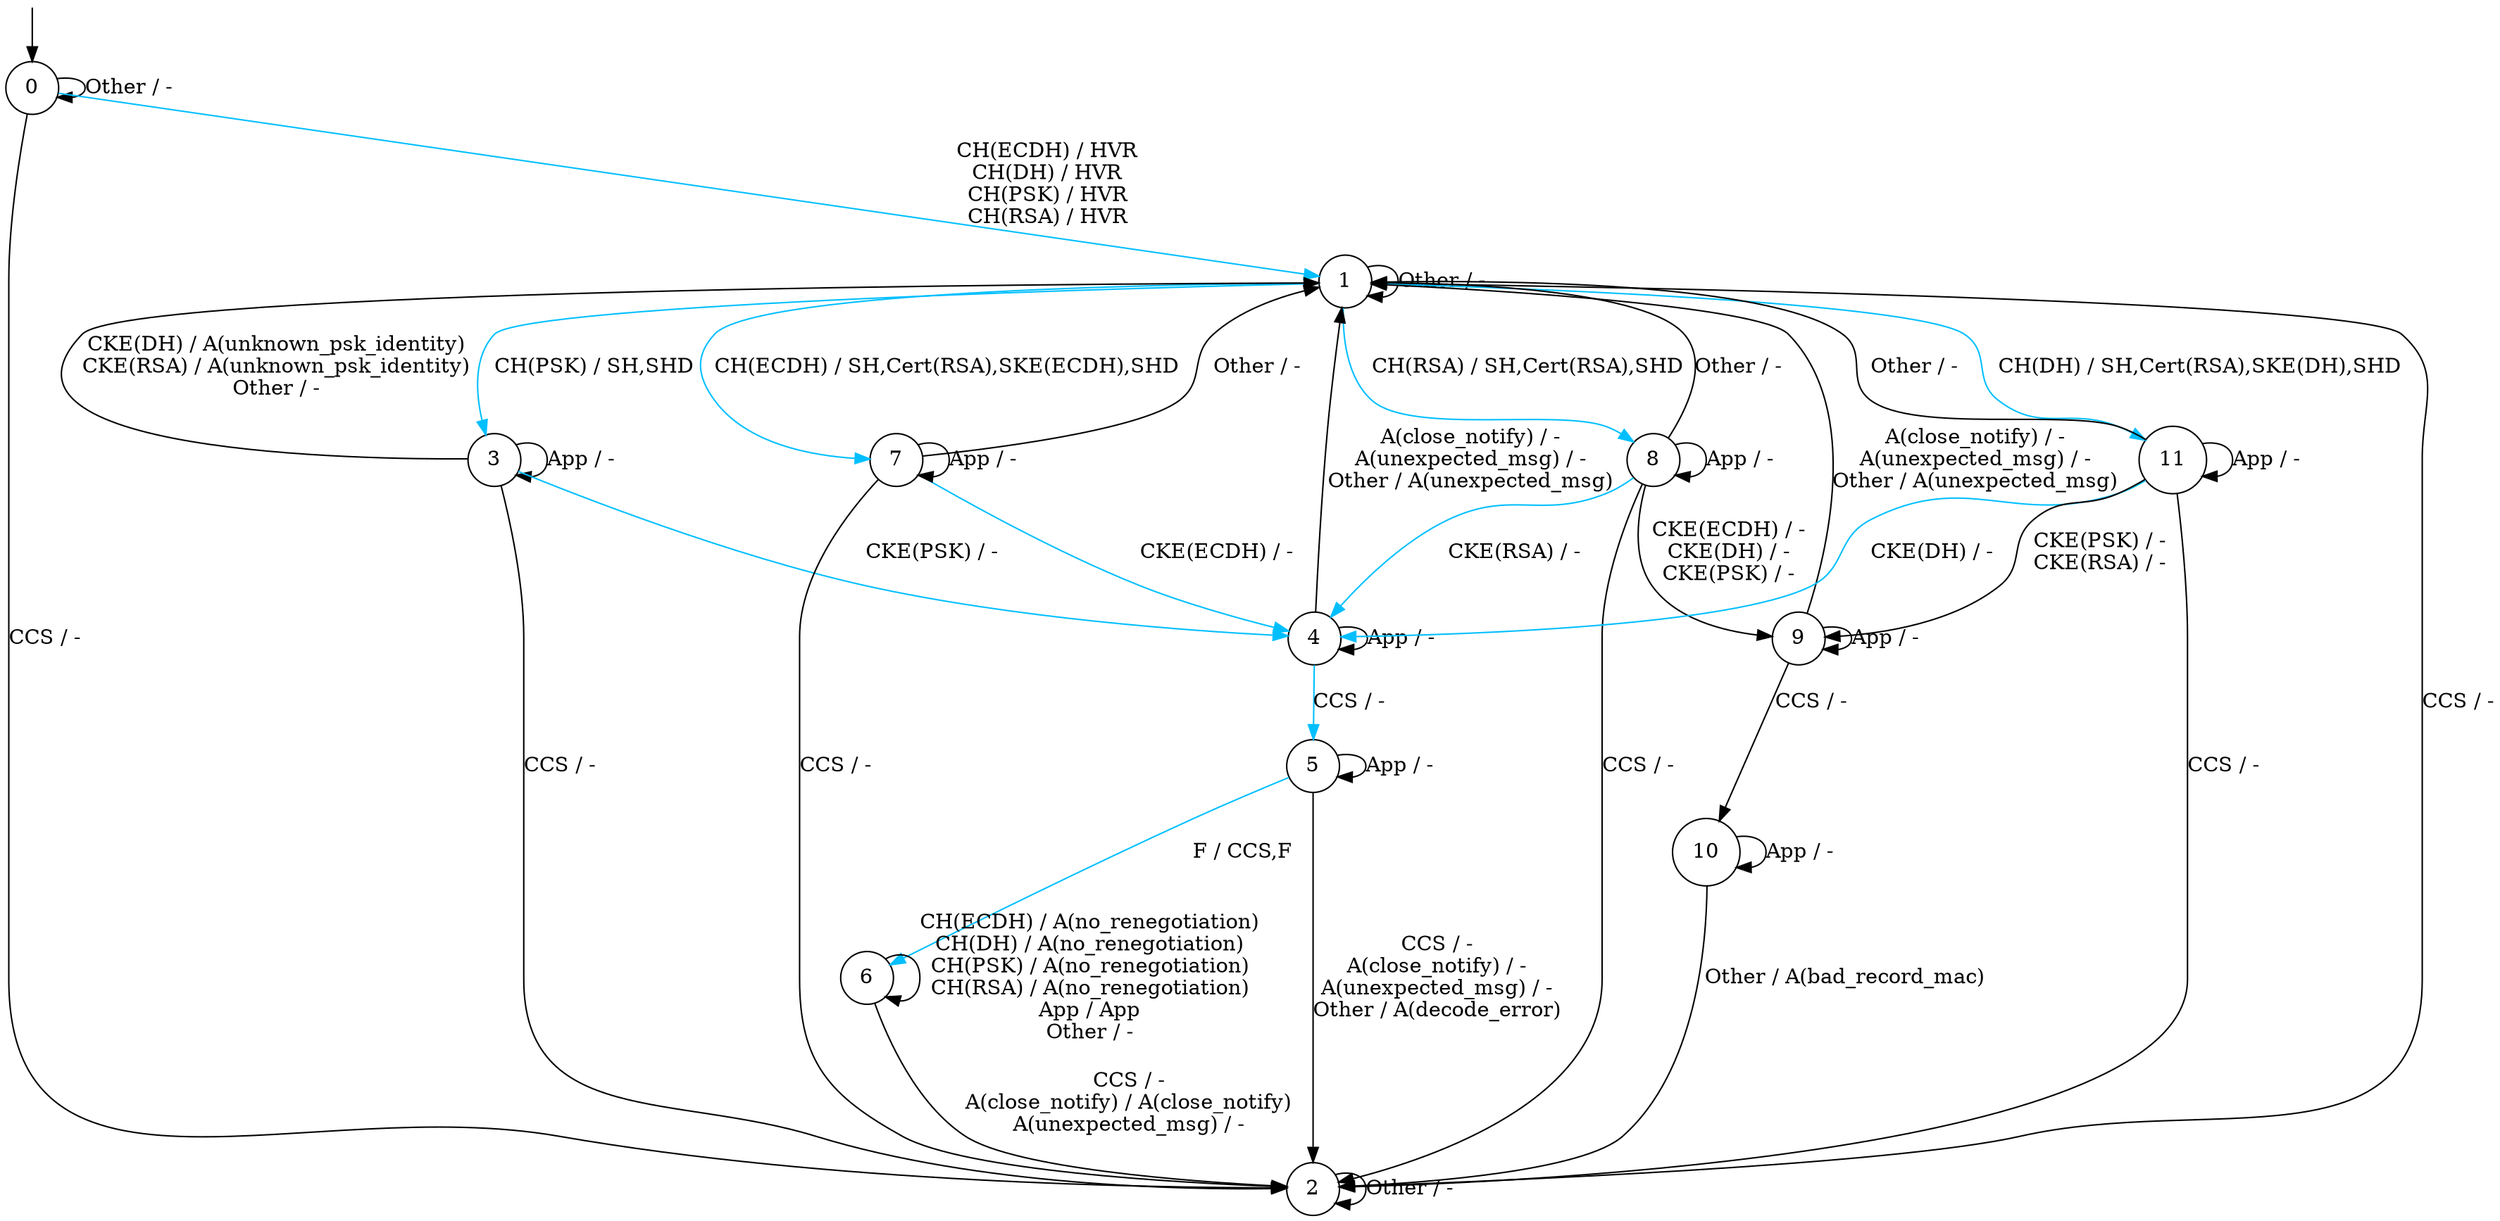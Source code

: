 digraph g {
s0 [label="0", shape="circle"];
s1 [label="1", shape="circle"];
s2 [label="2", shape="circle"];
s3 [label="3", shape="circle"];
s4 [label="4", shape="circle"];
s5 [label="5", shape="circle"];
s6 [label="6", shape="circle"];
s7 [label="7", shape="circle"];
s8 [label="8", shape="circle"];
s9 [label="9", shape="circle"];
s10 [label="10", shape="circle"];
s11 [label="11", shape="circle"];
s0 -> s1  [color="deepskyblue", label="CH(ECDH) / HVR
CH(DH) / HVR
CH(PSK) / HVR
CH(RSA) / HVR"];
s0 -> s2  [label="CCS / -"];
s0 -> s0  [label="Other / -"];
s1 -> s7  [color="deepskyblue", label="CH(ECDH) / SH,Cert(RSA),SKE(ECDH),SHD"];
s1 -> s11  [color="deepskyblue", label="CH(DH) / SH,Cert(RSA),SKE(DH),SHD"];
s1 -> s3  [color="deepskyblue", label="CH(PSK) / SH,SHD"];
s1 -> s8  [color="deepskyblue", label="CH(RSA) / SH,Cert(RSA),SHD"];
s1 -> s2  [label="CCS / -"];
s1 -> s1  [label="Other / -"];
s2 -> s2  [label="Other / -"];
s3 -> s1  [label="CKE(DH) / A(unknown_psk_identity)
CKE(RSA) / A(unknown_psk_identity)
Other / -"];
s3 -> s4  [color="deepskyblue", label="CKE(PSK) / -"];
s3 -> s2  [label="CCS / -"];
s3 -> s3  [label="App / -"];
s4 -> s5  [color="deepskyblue", label="CCS / -"];
s4 -> s4  [label="App / -"];
s4 -> s1  [label="A(close_notify) / -
A(unexpected_msg) / -
Other / A(unexpected_msg)"];
s5 -> s2  [label="CCS / -
A(close_notify) / -
A(unexpected_msg) / -
Other / A(decode_error)"];
s5 -> s6  [color="deepskyblue", label="F / CCS,F"];
s5 -> s5  [label="App / -"];
s6 -> s6  [label="CH(ECDH) / A(no_renegotiation)
CH(DH) / A(no_renegotiation)
CH(PSK) / A(no_renegotiation)
CH(RSA) / A(no_renegotiation)
App / App
Other / -"];
s6 -> s2  [label="CCS / -
A(close_notify) / A(close_notify)
A(unexpected_msg) / -"];
s7 -> s4  [color="deepskyblue", label="CKE(ECDH) / -"];
s7 -> s2  [label="CCS / -"];
s7 -> s7  [label="App / -"];
s7 -> s1  [label="Other / -"];
s8 -> s9  [label="CKE(ECDH) / -
CKE(DH) / -
CKE(PSK) / -"];
s8 -> s4  [color="deepskyblue", label="CKE(RSA) / -"];
s8 -> s2  [label="CCS / -"];
s8 -> s8  [label="App / -"];
s8 -> s1  [label="Other / -"];
s9 -> s10  [label="CCS / -"];
s9 -> s9  [label="App / -"];
s9 -> s1  [label="A(close_notify) / -
A(unexpected_msg) / -
Other / A(unexpected_msg)"];
s10 -> s10  [label="App / -"];
s10 -> s2  [label="Other / A(bad_record_mac)"];
s11 -> s4  [color="deepskyblue", label="CKE(DH) / -"];
s11 -> s9  [label="CKE(PSK) / -
CKE(RSA) / -"];
s11 -> s2  [label="CCS / -"];
s11 -> s11  [label="App / -"];
s11 -> s1  [label="Other / -"];
__start0 [height="0", label="", shape="none", width="0"];
__start0 -> s0;
}
